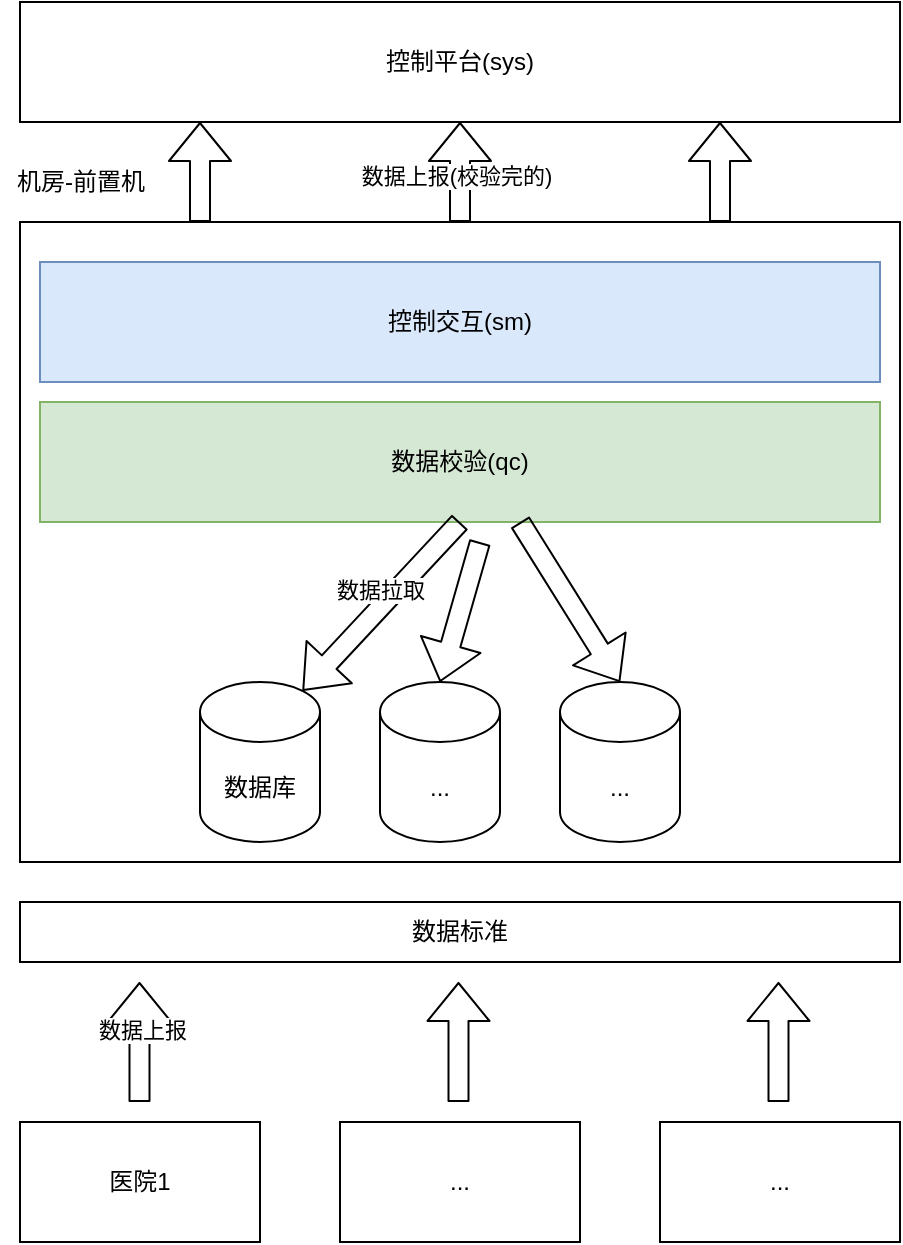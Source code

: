 <mxfile version="14.5.1" type="github">
  <diagram id="JC6YWZscYOxGdfwqXaaI" name="第 1 页">
    <mxGraphModel dx="1127" dy="714" grid="1" gridSize="10" guides="1" tooltips="1" connect="1" arrows="1" fold="1" page="1" pageScale="1" pageWidth="827" pageHeight="1169" math="0" shadow="0">
      <root>
        <mxCell id="0" />
        <mxCell id="1" parent="0" />
        <mxCell id="1J5CTIB7C7j0o6gfLWX4-8" value="" style="rounded=0;whiteSpace=wrap;html=1;" vertex="1" parent="1">
          <mxGeometry x="150" y="330" width="440" height="320" as="geometry" />
        </mxCell>
        <mxCell id="1J5CTIB7C7j0o6gfLWX4-3" value="数据校验(qc)" style="rounded=0;whiteSpace=wrap;html=1;fillColor=#d5e8d4;strokeColor=#82b366;" vertex="1" parent="1">
          <mxGeometry x="160" y="420" width="420" height="60" as="geometry" />
        </mxCell>
        <mxCell id="1J5CTIB7C7j0o6gfLWX4-4" value="医院1" style="rounded=0;whiteSpace=wrap;html=1;" vertex="1" parent="1">
          <mxGeometry x="150" y="780" width="120" height="60" as="geometry" />
        </mxCell>
        <mxCell id="1J5CTIB7C7j0o6gfLWX4-6" value="..." style="rounded=0;whiteSpace=wrap;html=1;" vertex="1" parent="1">
          <mxGeometry x="310" y="780" width="120" height="60" as="geometry" />
        </mxCell>
        <mxCell id="1J5CTIB7C7j0o6gfLWX4-7" value="..." style="rounded=0;whiteSpace=wrap;html=1;" vertex="1" parent="1">
          <mxGeometry x="470" y="780" width="120" height="60" as="geometry" />
        </mxCell>
        <mxCell id="1J5CTIB7C7j0o6gfLWX4-9" value="机房-前置机" style="text;html=1;align=center;verticalAlign=middle;resizable=0;points=[];autosize=1;" vertex="1" parent="1">
          <mxGeometry x="140" y="300" width="80" height="20" as="geometry" />
        </mxCell>
        <mxCell id="1J5CTIB7C7j0o6gfLWX4-10" value="数据标准" style="rounded=0;whiteSpace=wrap;html=1;" vertex="1" parent="1">
          <mxGeometry x="150" y="670" width="440" height="30" as="geometry" />
        </mxCell>
        <mxCell id="1J5CTIB7C7j0o6gfLWX4-11" value="数据库" style="shape=cylinder3;whiteSpace=wrap;html=1;boundedLbl=1;backgroundOutline=1;size=15;" vertex="1" parent="1">
          <mxGeometry x="240" y="560" width="60" height="80" as="geometry" />
        </mxCell>
        <mxCell id="1J5CTIB7C7j0o6gfLWX4-12" value="..." style="shape=cylinder3;whiteSpace=wrap;html=1;boundedLbl=1;backgroundOutline=1;size=15;" vertex="1" parent="1">
          <mxGeometry x="330" y="560" width="60" height="80" as="geometry" />
        </mxCell>
        <mxCell id="1J5CTIB7C7j0o6gfLWX4-13" value="..." style="shape=cylinder3;whiteSpace=wrap;html=1;boundedLbl=1;backgroundOutline=1;size=15;" vertex="1" parent="1">
          <mxGeometry x="420" y="560" width="60" height="80" as="geometry" />
        </mxCell>
        <mxCell id="1J5CTIB7C7j0o6gfLWX4-14" value="控制交互(sm)" style="rounded=0;whiteSpace=wrap;html=1;fillColor=#dae8fc;strokeColor=#6c8ebf;" vertex="1" parent="1">
          <mxGeometry x="160" y="350" width="420" height="60" as="geometry" />
        </mxCell>
        <mxCell id="1J5CTIB7C7j0o6gfLWX4-15" value="" style="shape=flexArrow;endArrow=classic;html=1;" edge="1" parent="1">
          <mxGeometry width="50" height="50" relative="1" as="geometry">
            <mxPoint x="369.25" y="770" as="sourcePoint" />
            <mxPoint x="369.25" y="710" as="targetPoint" />
          </mxGeometry>
        </mxCell>
        <mxCell id="1J5CTIB7C7j0o6gfLWX4-18" value="" style="shape=flexArrow;endArrow=classic;html=1;" edge="1" parent="1">
          <mxGeometry width="50" height="50" relative="1" as="geometry">
            <mxPoint x="529.25" y="770" as="sourcePoint" />
            <mxPoint x="529.25" y="710" as="targetPoint" />
          </mxGeometry>
        </mxCell>
        <mxCell id="1J5CTIB7C7j0o6gfLWX4-22" value="" style="shape=flexArrow;endArrow=classic;html=1;" edge="1" parent="1">
          <mxGeometry width="50" height="50" relative="1" as="geometry">
            <mxPoint x="209.75" y="770" as="sourcePoint" />
            <mxPoint x="209.75" y="710" as="targetPoint" />
          </mxGeometry>
        </mxCell>
        <mxCell id="1J5CTIB7C7j0o6gfLWX4-23" value="数据上报" style="edgeLabel;html=1;align=center;verticalAlign=middle;resizable=0;points=[];" vertex="1" connectable="0" parent="1J5CTIB7C7j0o6gfLWX4-22">
          <mxGeometry x="0.2" y="-7" relative="1" as="geometry">
            <mxPoint x="-6.5" as="offset" />
          </mxGeometry>
        </mxCell>
        <mxCell id="1J5CTIB7C7j0o6gfLWX4-27" value="" style="shape=flexArrow;endArrow=classic;html=1;entryX=0.855;entryY=0;entryDx=0;entryDy=4.35;entryPerimeter=0;" edge="1" parent="1" target="1J5CTIB7C7j0o6gfLWX4-11">
          <mxGeometry width="50" height="50" relative="1" as="geometry">
            <mxPoint x="370" y="480" as="sourcePoint" />
            <mxPoint x="440" y="400" as="targetPoint" />
          </mxGeometry>
        </mxCell>
        <mxCell id="1J5CTIB7C7j0o6gfLWX4-30" value="数据拉取" style="edgeLabel;html=1;align=center;verticalAlign=middle;resizable=0;points=[];" vertex="1" connectable="0" parent="1J5CTIB7C7j0o6gfLWX4-27">
          <mxGeometry x="-0.108" y="-5" relative="1" as="geometry">
            <mxPoint x="-1" as="offset" />
          </mxGeometry>
        </mxCell>
        <mxCell id="1J5CTIB7C7j0o6gfLWX4-28" value="" style="shape=flexArrow;endArrow=classic;html=1;entryX=0.5;entryY=0;entryDx=0;entryDy=0;entryPerimeter=0;" edge="1" parent="1" target="1J5CTIB7C7j0o6gfLWX4-12">
          <mxGeometry width="50" height="50" relative="1" as="geometry">
            <mxPoint x="380" y="490" as="sourcePoint" />
            <mxPoint x="301.3" y="574.35" as="targetPoint" />
          </mxGeometry>
        </mxCell>
        <mxCell id="1J5CTIB7C7j0o6gfLWX4-29" value="" style="shape=flexArrow;endArrow=classic;html=1;entryX=0.5;entryY=0;entryDx=0;entryDy=0;entryPerimeter=0;" edge="1" parent="1" target="1J5CTIB7C7j0o6gfLWX4-13">
          <mxGeometry width="50" height="50" relative="1" as="geometry">
            <mxPoint x="400" y="480" as="sourcePoint" />
            <mxPoint x="380" y="550" as="targetPoint" />
          </mxGeometry>
        </mxCell>
        <mxCell id="1J5CTIB7C7j0o6gfLWX4-33" value="&lt;span&gt;控制平台(sys)&lt;/span&gt;" style="rounded=0;whiteSpace=wrap;html=1;" vertex="1" parent="1">
          <mxGeometry x="150" y="220" width="440" height="60" as="geometry" />
        </mxCell>
        <mxCell id="1J5CTIB7C7j0o6gfLWX4-34" value="" style="shape=flexArrow;endArrow=classic;html=1;entryX=0.5;entryY=1;entryDx=0;entryDy=0;" edge="1" parent="1" source="1J5CTIB7C7j0o6gfLWX4-8" target="1J5CTIB7C7j0o6gfLWX4-33">
          <mxGeometry width="50" height="50" relative="1" as="geometry">
            <mxPoint x="390" y="320" as="sourcePoint" />
            <mxPoint x="440" y="270" as="targetPoint" />
          </mxGeometry>
        </mxCell>
        <mxCell id="1J5CTIB7C7j0o6gfLWX4-35" value="数据上报(校验完的)" style="edgeLabel;html=1;align=center;verticalAlign=middle;resizable=0;points=[];" vertex="1" connectable="0" parent="1J5CTIB7C7j0o6gfLWX4-34">
          <mxGeometry x="-0.086" y="2" relative="1" as="geometry">
            <mxPoint as="offset" />
          </mxGeometry>
        </mxCell>
        <mxCell id="1J5CTIB7C7j0o6gfLWX4-36" value="" style="shape=flexArrow;endArrow=classic;html=1;entryX=0.5;entryY=1;entryDx=0;entryDy=0;" edge="1" parent="1">
          <mxGeometry width="50" height="50" relative="1" as="geometry">
            <mxPoint x="500" y="330" as="sourcePoint" />
            <mxPoint x="500" y="280" as="targetPoint" />
          </mxGeometry>
        </mxCell>
        <mxCell id="1J5CTIB7C7j0o6gfLWX4-38" value="" style="shape=flexArrow;endArrow=classic;html=1;entryX=0.5;entryY=1;entryDx=0;entryDy=0;" edge="1" parent="1">
          <mxGeometry width="50" height="50" relative="1" as="geometry">
            <mxPoint x="240" y="330" as="sourcePoint" />
            <mxPoint x="240" y="280" as="targetPoint" />
          </mxGeometry>
        </mxCell>
      </root>
    </mxGraphModel>
  </diagram>
</mxfile>
